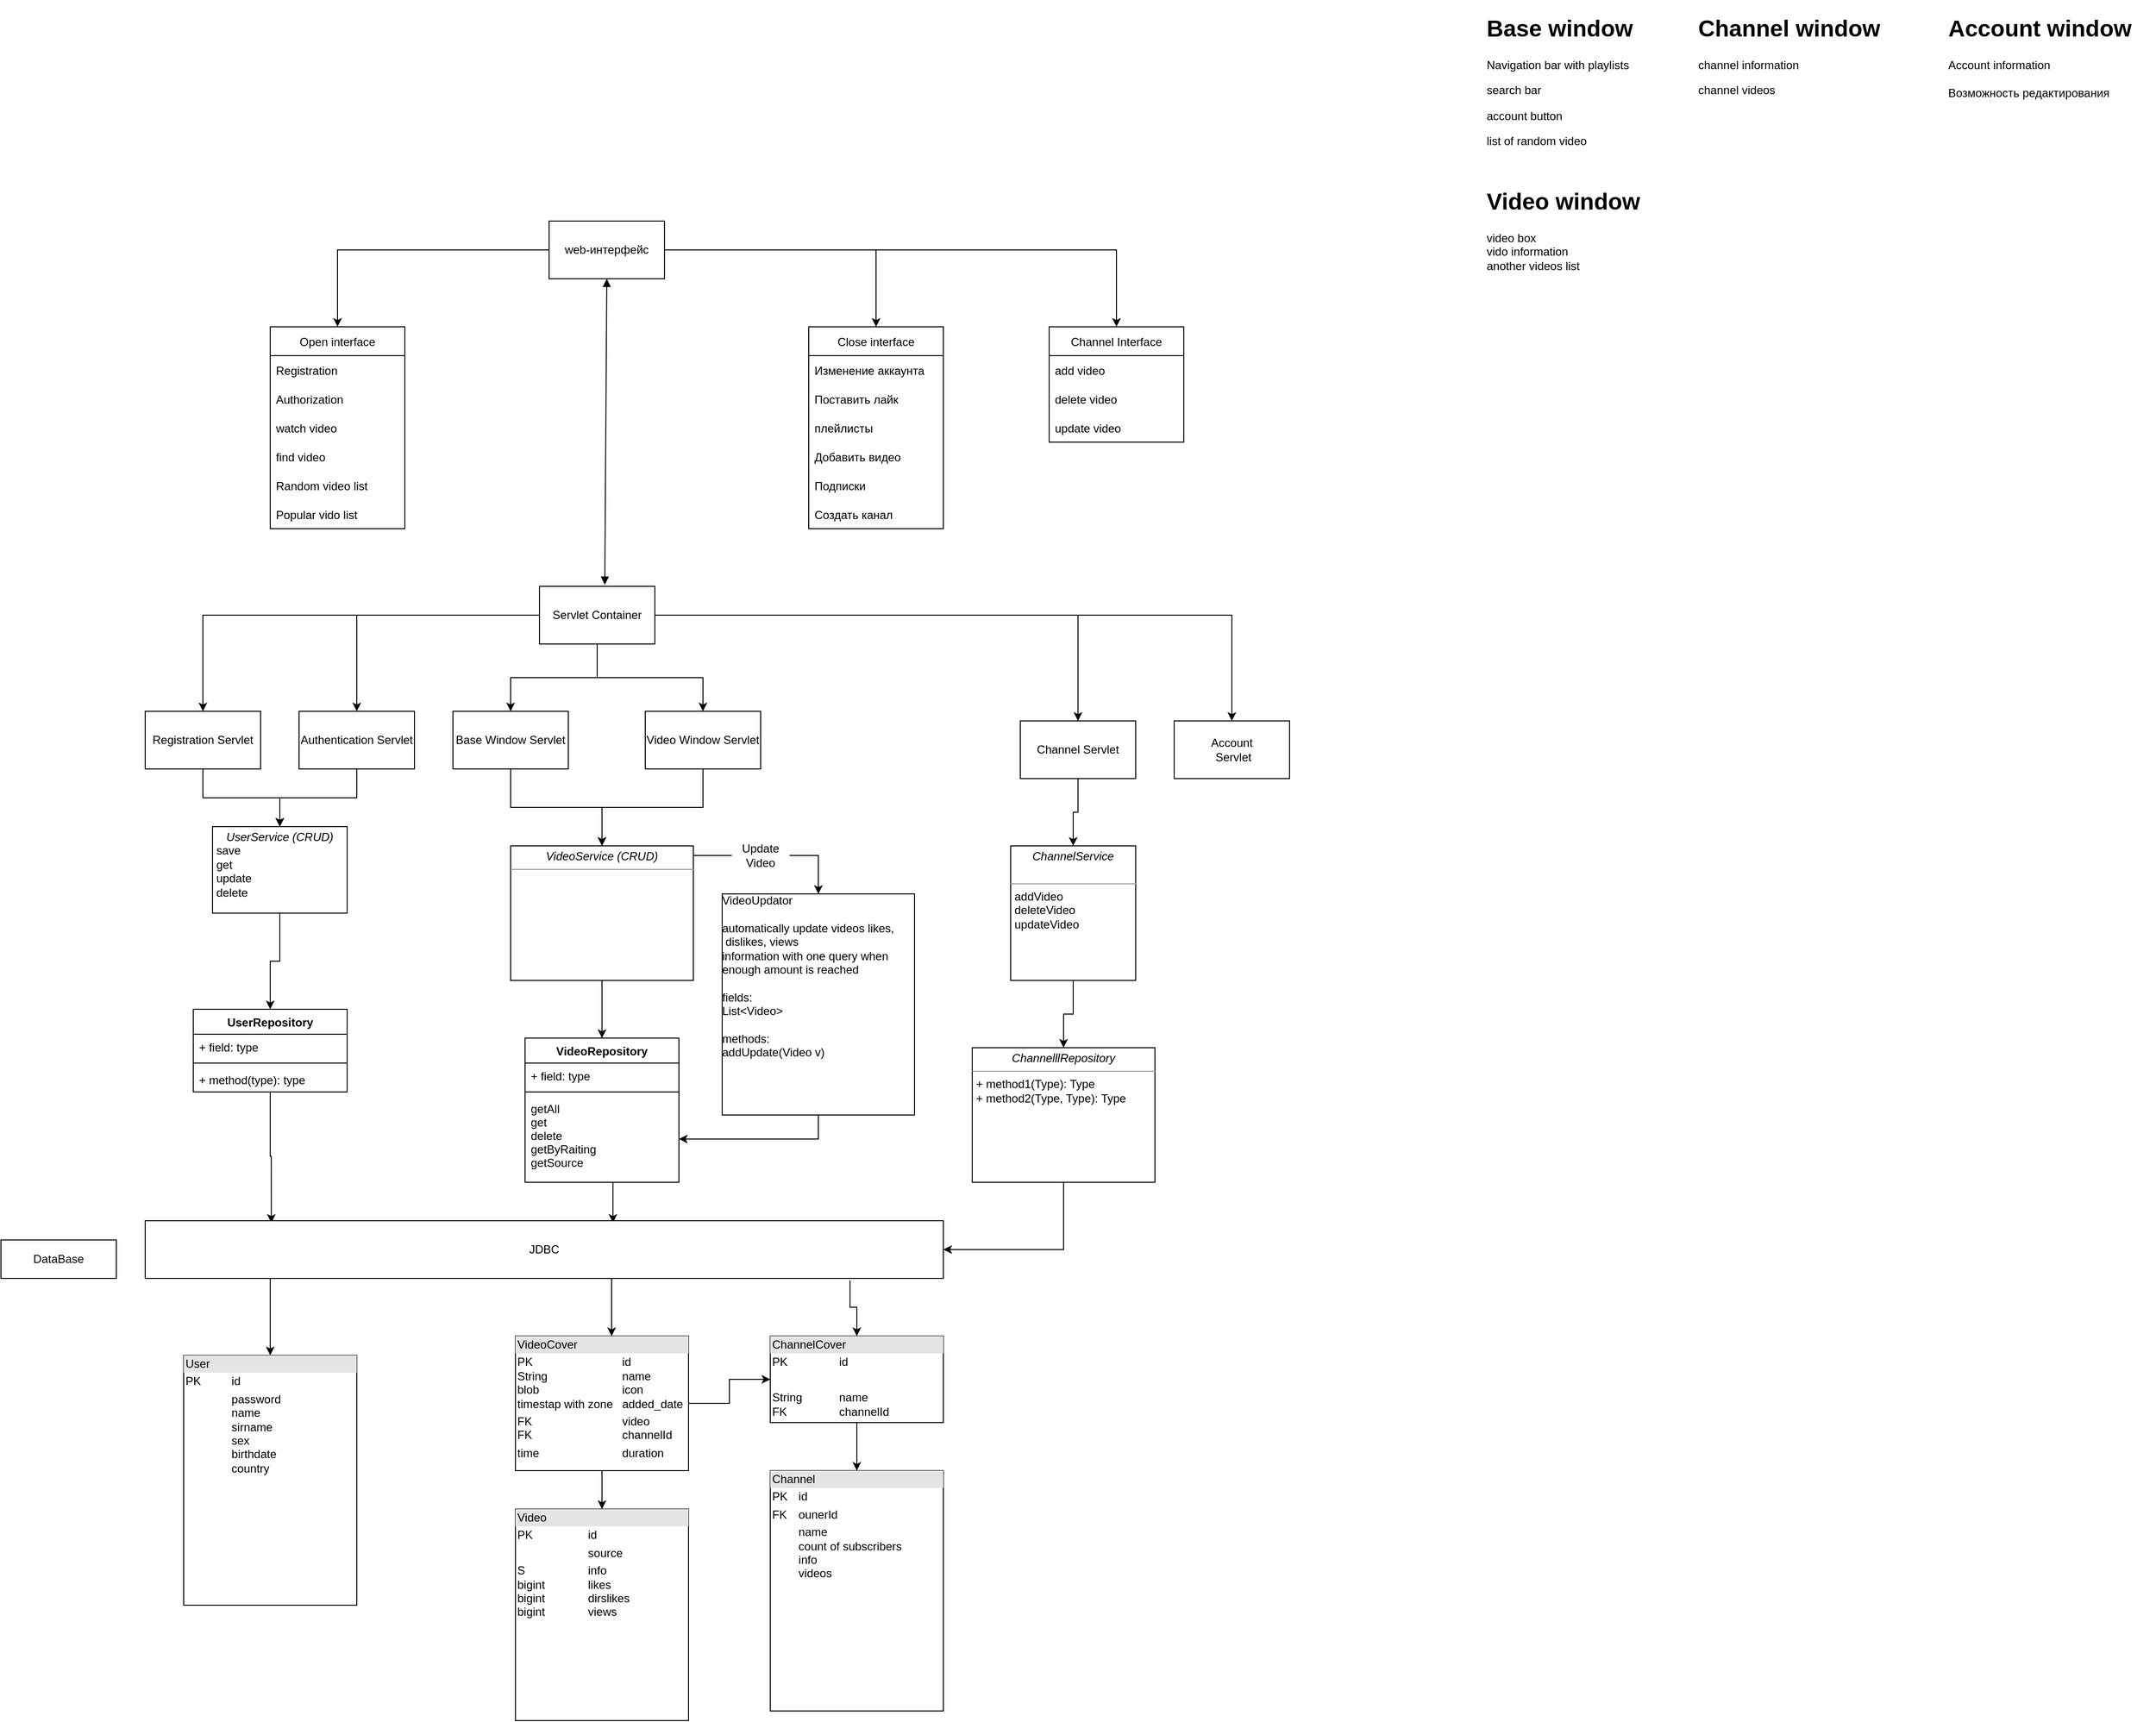 <mxfile version="20.4.2" type="device"><diagram id="WTONZNGMhsn1RcIiaGWh" name="Страница 1"><mxGraphModel dx="1165" dy="523" grid="1" gridSize="10" guides="1" tooltips="1" connect="1" arrows="1" fold="1" page="1" pageScale="1" pageWidth="2339" pageHeight="3300" math="0" shadow="0"><root><mxCell id="0"/><mxCell id="1" parent="0"/><mxCell id="U37pmC9Jn2ppCyWV6kMg-22" style="edgeStyle=orthogonalEdgeStyle;rounded=0;orthogonalLoop=1;jettySize=auto;html=1;" parent="1" source="U37pmC9Jn2ppCyWV6kMg-1" target="U37pmC9Jn2ppCyWV6kMg-2" edge="1"><mxGeometry relative="1" as="geometry"/></mxCell><mxCell id="U37pmC9Jn2ppCyWV6kMg-23" style="edgeStyle=orthogonalEdgeStyle;rounded=0;orthogonalLoop=1;jettySize=auto;html=1;entryX=0.5;entryY=0;entryDx=0;entryDy=0;" parent="1" source="U37pmC9Jn2ppCyWV6kMg-1" target="U37pmC9Jn2ppCyWV6kMg-18" edge="1"><mxGeometry relative="1" as="geometry"/></mxCell><mxCell id="uz91l-68emjFQJ4EGC2Y-32" style="edgeStyle=orthogonalEdgeStyle;rounded=0;orthogonalLoop=1;jettySize=auto;html=1;entryX=0.5;entryY=0;entryDx=0;entryDy=0;" edge="1" parent="1" source="U37pmC9Jn2ppCyWV6kMg-1" target="uz91l-68emjFQJ4EGC2Y-23"><mxGeometry relative="1" as="geometry"/></mxCell><mxCell id="U37pmC9Jn2ppCyWV6kMg-1" value="web-интерфейс" style="rounded=0;whiteSpace=wrap;html=1;" parent="1" vertex="1"><mxGeometry x="600" y="280" width="120" height="60" as="geometry"/></mxCell><mxCell id="U37pmC9Jn2ppCyWV6kMg-2" value="Open interface" style="swimlane;fontStyle=0;childLayout=stackLayout;horizontal=1;startSize=30;horizontalStack=0;resizeParent=1;resizeParentMax=0;resizeLast=0;collapsible=1;marginBottom=0;" parent="1" vertex="1"><mxGeometry x="310" y="390" width="140" height="210" as="geometry"><mxRectangle x="330" y="310" width="110" height="30" as="alternateBounds"/></mxGeometry></mxCell><mxCell id="U37pmC9Jn2ppCyWV6kMg-3" value="Registration" style="text;strokeColor=none;fillColor=none;align=left;verticalAlign=middle;spacingLeft=4;spacingRight=4;overflow=hidden;points=[[0,0.5],[1,0.5]];portConstraint=eastwest;rotatable=0;" parent="U37pmC9Jn2ppCyWV6kMg-2" vertex="1"><mxGeometry y="30" width="140" height="30" as="geometry"/></mxCell><mxCell id="U37pmC9Jn2ppCyWV6kMg-17" value="Authorization" style="text;strokeColor=none;fillColor=none;align=left;verticalAlign=middle;spacingLeft=4;spacingRight=4;overflow=hidden;points=[[0,0.5],[1,0.5]];portConstraint=eastwest;rotatable=0;" parent="U37pmC9Jn2ppCyWV6kMg-2" vertex="1"><mxGeometry y="60" width="140" height="30" as="geometry"/></mxCell><mxCell id="U37pmC9Jn2ppCyWV6kMg-4" value="watch video" style="text;strokeColor=none;fillColor=none;align=left;verticalAlign=middle;spacingLeft=4;spacingRight=4;overflow=hidden;points=[[0,0.5],[1,0.5]];portConstraint=eastwest;rotatable=0;" parent="U37pmC9Jn2ppCyWV6kMg-2" vertex="1"><mxGeometry y="90" width="140" height="30" as="geometry"/></mxCell><mxCell id="U37pmC9Jn2ppCyWV6kMg-5" value="find video" style="text;strokeColor=none;fillColor=none;align=left;verticalAlign=middle;spacingLeft=4;spacingRight=4;overflow=hidden;points=[[0,0.5],[1,0.5]];portConstraint=eastwest;rotatable=0;" parent="U37pmC9Jn2ppCyWV6kMg-2" vertex="1"><mxGeometry y="120" width="140" height="30" as="geometry"/></mxCell><mxCell id="U37pmC9Jn2ppCyWV6kMg-24" value="Random video list" style="text;strokeColor=none;fillColor=none;align=left;verticalAlign=middle;spacingLeft=4;spacingRight=4;overflow=hidden;points=[[0,0.5],[1,0.5]];portConstraint=eastwest;rotatable=0;" parent="U37pmC9Jn2ppCyWV6kMg-2" vertex="1"><mxGeometry y="150" width="140" height="30" as="geometry"/></mxCell><mxCell id="U37pmC9Jn2ppCyWV6kMg-25" value="Popular vido list" style="text;strokeColor=none;fillColor=none;align=left;verticalAlign=middle;spacingLeft=4;spacingRight=4;overflow=hidden;points=[[0,0.5],[1,0.5]];portConstraint=eastwest;rotatable=0;" parent="U37pmC9Jn2ppCyWV6kMg-2" vertex="1"><mxGeometry y="180" width="140" height="30" as="geometry"/></mxCell><mxCell id="U37pmC9Jn2ppCyWV6kMg-18" value="Close interface" style="swimlane;fontStyle=0;childLayout=stackLayout;horizontal=1;startSize=30;horizontalStack=0;resizeParent=1;resizeParentMax=0;resizeLast=0;collapsible=1;marginBottom=0;" parent="1" vertex="1"><mxGeometry x="870" y="390" width="140" height="210" as="geometry"/></mxCell><mxCell id="U37pmC9Jn2ppCyWV6kMg-27" value="Изменение аккаунта" style="text;strokeColor=none;fillColor=none;align=left;verticalAlign=middle;spacingLeft=4;spacingRight=4;overflow=hidden;points=[[0,0.5],[1,0.5]];portConstraint=eastwest;rotatable=0;" parent="U37pmC9Jn2ppCyWV6kMg-18" vertex="1"><mxGeometry y="30" width="140" height="30" as="geometry"/></mxCell><mxCell id="U37pmC9Jn2ppCyWV6kMg-19" value="Поставить лайк" style="text;strokeColor=none;fillColor=none;align=left;verticalAlign=middle;spacingLeft=4;spacingRight=4;overflow=hidden;points=[[0,0.5],[1,0.5]];portConstraint=eastwest;rotatable=0;" parent="U37pmC9Jn2ppCyWV6kMg-18" vertex="1"><mxGeometry y="60" width="140" height="30" as="geometry"/></mxCell><mxCell id="U37pmC9Jn2ppCyWV6kMg-20" value="плейлисты" style="text;strokeColor=none;fillColor=none;align=left;verticalAlign=middle;spacingLeft=4;spacingRight=4;overflow=hidden;points=[[0,0.5],[1,0.5]];portConstraint=eastwest;rotatable=0;" parent="U37pmC9Jn2ppCyWV6kMg-18" vertex="1"><mxGeometry y="90" width="140" height="30" as="geometry"/></mxCell><mxCell id="U37pmC9Jn2ppCyWV6kMg-21" value="Добавить видео" style="text;strokeColor=none;fillColor=none;align=left;verticalAlign=middle;spacingLeft=4;spacingRight=4;overflow=hidden;points=[[0,0.5],[1,0.5]];portConstraint=eastwest;rotatable=0;" parent="U37pmC9Jn2ppCyWV6kMg-18" vertex="1"><mxGeometry y="120" width="140" height="30" as="geometry"/></mxCell><mxCell id="U37pmC9Jn2ppCyWV6kMg-26" value="Подписки" style="text;strokeColor=none;fillColor=none;align=left;verticalAlign=middle;spacingLeft=4;spacingRight=4;overflow=hidden;points=[[0,0.5],[1,0.5]];portConstraint=eastwest;rotatable=0;" parent="U37pmC9Jn2ppCyWV6kMg-18" vertex="1"><mxGeometry y="150" width="140" height="30" as="geometry"/></mxCell><mxCell id="uz91l-68emjFQJ4EGC2Y-22" value="Создать канал" style="text;strokeColor=none;fillColor=none;align=left;verticalAlign=middle;spacingLeft=4;spacingRight=4;overflow=hidden;points=[[0,0.5],[1,0.5]];portConstraint=eastwest;rotatable=0;" vertex="1" parent="U37pmC9Jn2ppCyWV6kMg-18"><mxGeometry y="180" width="140" height="30" as="geometry"/></mxCell><mxCell id="U37pmC9Jn2ppCyWV6kMg-28" value="&lt;h1&gt;Base window&lt;/h1&gt;&lt;p&gt;Navigation bar with playlists&lt;/p&gt;&lt;p&gt;search bar&lt;/p&gt;&lt;p&gt;account button&lt;/p&gt;&lt;p&gt;list of random video&lt;/p&gt;" style="text;html=1;strokeColor=none;fillColor=none;spacing=5;spacingTop=-20;whiteSpace=wrap;overflow=hidden;rounded=0;" parent="1" vertex="1"><mxGeometry x="1570" y="60" width="190" height="170" as="geometry"/></mxCell><mxCell id="U37pmC9Jn2ppCyWV6kMg-31" value="&lt;h1&gt;Channel window&lt;/h1&gt;&lt;p&gt;channel information&lt;/p&gt;&lt;p&gt;channel videos&lt;/p&gt;&lt;p&gt;&lt;br&gt;&lt;/p&gt;" style="text;html=1;strokeColor=none;fillColor=none;spacing=5;spacingTop=-20;whiteSpace=wrap;overflow=hidden;rounded=0;" parent="1" vertex="1"><mxGeometry x="1790" y="60" width="210" height="120" as="geometry"/></mxCell><mxCell id="U37pmC9Jn2ppCyWV6kMg-32" value="&lt;h1&gt;Account window&lt;/h1&gt;&lt;div&gt;Account information&lt;/div&gt;&lt;div&gt;&lt;br&gt;&lt;/div&gt;&lt;div&gt;Возможность редактирования&lt;/div&gt;" style="text;html=1;strokeColor=none;fillColor=none;spacing=5;spacingTop=-20;whiteSpace=wrap;overflow=hidden;rounded=0;" parent="1" vertex="1"><mxGeometry x="2050" y="60" width="220" height="120" as="geometry"/></mxCell><mxCell id="U37pmC9Jn2ppCyWV6kMg-33" value="&lt;h1&gt;Video window&lt;/h1&gt;&lt;div&gt;video box&lt;/div&gt;&lt;div&gt;vido information&lt;/div&gt;&lt;div&gt;another videos list&lt;/div&gt;" style="text;html=1;strokeColor=none;fillColor=none;spacing=5;spacingTop=-20;whiteSpace=wrap;overflow=hidden;rounded=0;" parent="1" vertex="1"><mxGeometry x="1570" y="240" width="190" height="120" as="geometry"/></mxCell><mxCell id="U37pmC9Jn2ppCyWV6kMg-55" style="edgeStyle=orthogonalEdgeStyle;rounded=0;orthogonalLoop=1;jettySize=auto;html=1;" parent="1" source="U37pmC9Jn2ppCyWV6kMg-46" target="U37pmC9Jn2ppCyWV6kMg-47" edge="1"><mxGeometry relative="1" as="geometry"/></mxCell><mxCell id="U37pmC9Jn2ppCyWV6kMg-56" style="edgeStyle=orthogonalEdgeStyle;rounded=0;orthogonalLoop=1;jettySize=auto;html=1;" parent="1" source="U37pmC9Jn2ppCyWV6kMg-46" target="U37pmC9Jn2ppCyWV6kMg-48" edge="1"><mxGeometry relative="1" as="geometry"/></mxCell><mxCell id="U37pmC9Jn2ppCyWV6kMg-57" style="edgeStyle=orthogonalEdgeStyle;rounded=0;orthogonalLoop=1;jettySize=auto;html=1;entryX=0.5;entryY=0;entryDx=0;entryDy=0;" parent="1" source="U37pmC9Jn2ppCyWV6kMg-46" target="U37pmC9Jn2ppCyWV6kMg-49" edge="1"><mxGeometry relative="1" as="geometry"/></mxCell><mxCell id="U37pmC9Jn2ppCyWV6kMg-58" style="edgeStyle=orthogonalEdgeStyle;rounded=0;orthogonalLoop=1;jettySize=auto;html=1;entryX=0.5;entryY=0;entryDx=0;entryDy=0;" parent="1" source="U37pmC9Jn2ppCyWV6kMg-46" target="U37pmC9Jn2ppCyWV6kMg-50" edge="1"><mxGeometry relative="1" as="geometry"/></mxCell><mxCell id="U37pmC9Jn2ppCyWV6kMg-59" style="edgeStyle=orthogonalEdgeStyle;rounded=0;orthogonalLoop=1;jettySize=auto;html=1;" parent="1" source="U37pmC9Jn2ppCyWV6kMg-46" target="U37pmC9Jn2ppCyWV6kMg-53" edge="1"><mxGeometry relative="1" as="geometry"/></mxCell><mxCell id="U37pmC9Jn2ppCyWV6kMg-60" style="edgeStyle=orthogonalEdgeStyle;rounded=0;orthogonalLoop=1;jettySize=auto;html=1;" parent="1" source="U37pmC9Jn2ppCyWV6kMg-46" target="U37pmC9Jn2ppCyWV6kMg-54" edge="1"><mxGeometry relative="1" as="geometry"/></mxCell><mxCell id="U37pmC9Jn2ppCyWV6kMg-46" value="Servlet Container" style="rounded=0;whiteSpace=wrap;html=1;" parent="1" vertex="1"><mxGeometry x="590" y="660" width="120" height="60" as="geometry"/></mxCell><mxCell id="U37pmC9Jn2ppCyWV6kMg-83" style="edgeStyle=orthogonalEdgeStyle;rounded=0;orthogonalLoop=1;jettySize=auto;html=1;entryX=0.5;entryY=0;entryDx=0;entryDy=0;" parent="1" source="U37pmC9Jn2ppCyWV6kMg-47" target="U37pmC9Jn2ppCyWV6kMg-82" edge="1"><mxGeometry relative="1" as="geometry"/></mxCell><mxCell id="U37pmC9Jn2ppCyWV6kMg-47" value="Registration Servlet" style="rounded=0;whiteSpace=wrap;html=1;" parent="1" vertex="1"><mxGeometry x="180" y="790" width="120" height="60" as="geometry"/></mxCell><mxCell id="U37pmC9Jn2ppCyWV6kMg-84" style="edgeStyle=orthogonalEdgeStyle;rounded=0;orthogonalLoop=1;jettySize=auto;html=1;entryX=0.5;entryY=0;entryDx=0;entryDy=0;" parent="1" source="U37pmC9Jn2ppCyWV6kMg-48" target="U37pmC9Jn2ppCyWV6kMg-82" edge="1"><mxGeometry relative="1" as="geometry"/></mxCell><mxCell id="U37pmC9Jn2ppCyWV6kMg-48" value="Authentication&amp;nbsp;Servlet" style="rounded=0;whiteSpace=wrap;html=1;" parent="1" vertex="1"><mxGeometry x="340" y="790" width="120" height="60" as="geometry"/></mxCell><mxCell id="U37pmC9Jn2ppCyWV6kMg-87" style="edgeStyle=orthogonalEdgeStyle;rounded=0;orthogonalLoop=1;jettySize=auto;html=1;entryX=0.5;entryY=0;entryDx=0;entryDy=0;" parent="1" source="U37pmC9Jn2ppCyWV6kMg-49" target="U37pmC9Jn2ppCyWV6kMg-86" edge="1"><mxGeometry relative="1" as="geometry"/></mxCell><mxCell id="U37pmC9Jn2ppCyWV6kMg-49" value="Base Window Servlet" style="rounded=0;whiteSpace=wrap;html=1;" parent="1" vertex="1"><mxGeometry x="500" y="790" width="120" height="60" as="geometry"/></mxCell><mxCell id="U37pmC9Jn2ppCyWV6kMg-88" style="edgeStyle=orthogonalEdgeStyle;rounded=0;orthogonalLoop=1;jettySize=auto;html=1;entryX=0.5;entryY=0;entryDx=0;entryDy=0;" parent="1" source="U37pmC9Jn2ppCyWV6kMg-50" target="U37pmC9Jn2ppCyWV6kMg-86" edge="1"><mxGeometry relative="1" as="geometry"/></mxCell><mxCell id="U37pmC9Jn2ppCyWV6kMg-50" value="Video Window Servlet" style="rounded=0;whiteSpace=wrap;html=1;" parent="1" vertex="1"><mxGeometry x="700" y="790" width="120" height="60" as="geometry"/></mxCell><mxCell id="uz91l-68emjFQJ4EGC2Y-10" style="edgeStyle=orthogonalEdgeStyle;rounded=0;orthogonalLoop=1;jettySize=auto;html=1;entryX=0.5;entryY=0;entryDx=0;entryDy=0;" edge="1" parent="1" source="U37pmC9Jn2ppCyWV6kMg-53" target="uz91l-68emjFQJ4EGC2Y-6"><mxGeometry relative="1" as="geometry"/></mxCell><mxCell id="U37pmC9Jn2ppCyWV6kMg-53" value="Channel&amp;nbsp;Servlet" style="rounded=0;whiteSpace=wrap;html=1;" parent="1" vertex="1"><mxGeometry x="1090" y="800" width="120" height="60" as="geometry"/></mxCell><mxCell id="U37pmC9Jn2ppCyWV6kMg-54" value="Account&lt;br&gt;&amp;nbsp;Servlet" style="rounded=0;whiteSpace=wrap;html=1;" parent="1" vertex="1"><mxGeometry x="1250" y="800" width="120" height="60" as="geometry"/></mxCell><mxCell id="uz91l-68emjFQJ4EGC2Y-4" style="edgeStyle=orthogonalEdgeStyle;rounded=0;orthogonalLoop=1;jettySize=auto;html=1;entryX=0.158;entryY=0.036;entryDx=0;entryDy=0;entryPerimeter=0;" edge="1" parent="1" source="U37pmC9Jn2ppCyWV6kMg-62" target="uz91l-68emjFQJ4EGC2Y-1"><mxGeometry relative="1" as="geometry"/></mxCell><mxCell id="U37pmC9Jn2ppCyWV6kMg-62" value="UserRepository" style="swimlane;fontStyle=1;align=center;verticalAlign=top;childLayout=stackLayout;horizontal=1;startSize=26;horizontalStack=0;resizeParent=1;resizeParentMax=0;resizeLast=0;collapsible=1;marginBottom=0;" parent="1" vertex="1"><mxGeometry x="230" y="1100" width="160" height="86" as="geometry"/></mxCell><mxCell id="U37pmC9Jn2ppCyWV6kMg-63" value="+ field: type" style="text;strokeColor=none;fillColor=none;align=left;verticalAlign=top;spacingLeft=4;spacingRight=4;overflow=hidden;rotatable=0;points=[[0,0.5],[1,0.5]];portConstraint=eastwest;" parent="U37pmC9Jn2ppCyWV6kMg-62" vertex="1"><mxGeometry y="26" width="160" height="26" as="geometry"/></mxCell><mxCell id="U37pmC9Jn2ppCyWV6kMg-64" value="" style="line;strokeWidth=1;fillColor=none;align=left;verticalAlign=middle;spacingTop=-1;spacingLeft=3;spacingRight=3;rotatable=0;labelPosition=right;points=[];portConstraint=eastwest;strokeColor=inherit;" parent="U37pmC9Jn2ppCyWV6kMg-62" vertex="1"><mxGeometry y="52" width="160" height="8" as="geometry"/></mxCell><mxCell id="U37pmC9Jn2ppCyWV6kMg-65" value="+ method(type): type" style="text;strokeColor=none;fillColor=none;align=left;verticalAlign=top;spacingLeft=4;spacingRight=4;overflow=hidden;rotatable=0;points=[[0,0.5],[1,0.5]];portConstraint=eastwest;" parent="U37pmC9Jn2ppCyWV6kMg-62" vertex="1"><mxGeometry y="60" width="160" height="26" as="geometry"/></mxCell><mxCell id="uz91l-68emjFQJ4EGC2Y-2" style="edgeStyle=orthogonalEdgeStyle;rounded=0;orthogonalLoop=1;jettySize=auto;html=1;entryX=0.586;entryY=0.036;entryDx=0;entryDy=0;entryPerimeter=0;" edge="1" parent="1" source="U37pmC9Jn2ppCyWV6kMg-70" target="uz91l-68emjFQJ4EGC2Y-1"><mxGeometry relative="1" as="geometry"><Array as="points"><mxPoint x="666" y="1270"/><mxPoint x="666" y="1270"/></Array></mxGeometry></mxCell><mxCell id="U37pmC9Jn2ppCyWV6kMg-70" value="VideoRepository&#10;" style="swimlane;fontStyle=1;align=center;verticalAlign=top;childLayout=stackLayout;horizontal=1;startSize=26;horizontalStack=0;resizeParent=1;resizeParentMax=0;resizeLast=0;collapsible=1;marginBottom=0;" parent="1" vertex="1"><mxGeometry x="575" y="1130" width="160" height="150" as="geometry"/></mxCell><mxCell id="U37pmC9Jn2ppCyWV6kMg-71" value="+ field: type" style="text;strokeColor=none;fillColor=none;align=left;verticalAlign=top;spacingLeft=4;spacingRight=4;overflow=hidden;rotatable=0;points=[[0,0.5],[1,0.5]];portConstraint=eastwest;" parent="U37pmC9Jn2ppCyWV6kMg-70" vertex="1"><mxGeometry y="26" width="160" height="26" as="geometry"/></mxCell><mxCell id="U37pmC9Jn2ppCyWV6kMg-72" value="" style="line;strokeWidth=1;fillColor=none;align=left;verticalAlign=middle;spacingTop=-1;spacingLeft=3;spacingRight=3;rotatable=0;labelPosition=right;points=[];portConstraint=eastwest;strokeColor=inherit;" parent="U37pmC9Jn2ppCyWV6kMg-70" vertex="1"><mxGeometry y="52" width="160" height="8" as="geometry"/></mxCell><mxCell id="U37pmC9Jn2ppCyWV6kMg-73" value="getAll&#10;get&#10;delete&#10;getByRaiting&#10;getSource&#10;" style="text;strokeColor=none;fillColor=none;align=left;verticalAlign=top;spacingLeft=4;spacingRight=4;overflow=hidden;rotatable=0;points=[[0,0.5],[1,0.5]];portConstraint=eastwest;" parent="U37pmC9Jn2ppCyWV6kMg-70" vertex="1"><mxGeometry y="60" width="160" height="90" as="geometry"/></mxCell><mxCell id="U37pmC9Jn2ppCyWV6kMg-85" style="edgeStyle=orthogonalEdgeStyle;rounded=0;orthogonalLoop=1;jettySize=auto;html=1;entryX=0.5;entryY=0;entryDx=0;entryDy=0;" parent="1" source="U37pmC9Jn2ppCyWV6kMg-82" target="U37pmC9Jn2ppCyWV6kMg-62" edge="1"><mxGeometry relative="1" as="geometry"/></mxCell><mxCell id="U37pmC9Jn2ppCyWV6kMg-82" value="&lt;p style=&quot;margin:0px;margin-top:4px;text-align:center;&quot;&gt;&lt;i&gt;UserService (CRUD)&lt;/i&gt;&lt;/p&gt;&lt;p style=&quot;margin:0px;margin-left:4px;&quot;&gt;save&lt;/p&gt;&lt;p style=&quot;margin:0px;margin-left:4px;&quot;&gt;get&lt;/p&gt;&lt;p style=&quot;margin:0px;margin-left:4px;&quot;&gt;update&lt;/p&gt;&lt;p style=&quot;margin:0px;margin-left:4px;&quot;&gt;delete&lt;/p&gt;" style="verticalAlign=top;align=left;overflow=fill;fontSize=12;fontFamily=Helvetica;html=1;" parent="1" vertex="1"><mxGeometry x="250" y="910" width="140" height="90" as="geometry"/></mxCell><mxCell id="U37pmC9Jn2ppCyWV6kMg-89" style="edgeStyle=orthogonalEdgeStyle;rounded=0;orthogonalLoop=1;jettySize=auto;html=1;entryX=0.5;entryY=0;entryDx=0;entryDy=0;" parent="1" source="U37pmC9Jn2ppCyWV6kMg-86" target="U37pmC9Jn2ppCyWV6kMg-70" edge="1"><mxGeometry relative="1" as="geometry"/></mxCell><mxCell id="uz91l-68emjFQJ4EGC2Y-50" style="edgeStyle=orthogonalEdgeStyle;rounded=0;orthogonalLoop=1;jettySize=auto;html=1;entryX=0.5;entryY=0;entryDx=0;entryDy=0;exitX=1;exitY=0.5;exitDx=0;exitDy=0;startArrow=none;" edge="1" parent="1" source="uz91l-68emjFQJ4EGC2Y-51" target="uz91l-68emjFQJ4EGC2Y-35"><mxGeometry relative="1" as="geometry"><Array as="points"><mxPoint x="880" y="940"/></Array></mxGeometry></mxCell><mxCell id="U37pmC9Jn2ppCyWV6kMg-86" value="&lt;p style=&quot;margin:0px;margin-top:4px;text-align:center;&quot;&gt;&lt;i&gt;VideoService (CRUD)&lt;br&gt;&lt;/i&gt;&lt;/p&gt;&lt;hr size=&quot;1&quot;&gt;&lt;p style=&quot;margin:0px;margin-left:4px;&quot;&gt;&lt;br&gt;&lt;/p&gt;" style="verticalAlign=top;align=left;overflow=fill;fontSize=12;fontFamily=Helvetica;html=1;" parent="1" vertex="1"><mxGeometry x="560" y="930" width="190" height="140" as="geometry"/></mxCell><mxCell id="U37pmC9Jn2ppCyWV6kMg-91" value="DataBase" style="rounded=0;whiteSpace=wrap;html=1;" parent="1" vertex="1"><mxGeometry x="30" y="1340" width="120" height="40" as="geometry"/></mxCell><mxCell id="U37pmC9Jn2ppCyWV6kMg-92" value="&lt;div style=&quot;box-sizing:border-box;width:100%;background:#e4e4e4;padding:2px;&quot;&gt;User&lt;/div&gt;&lt;table style=&quot;width:100%;font-size:1em;&quot; cellpadding=&quot;2&quot; cellspacing=&quot;0&quot;&gt;&lt;tbody&gt;&lt;tr&gt;&lt;td&gt;PK&lt;/td&gt;&lt;td&gt;id&lt;/td&gt;&lt;/tr&gt;&lt;tr&gt;&lt;td&gt;&lt;/td&gt;&lt;td&gt;password&lt;br&gt;name&lt;br&gt;sirname&lt;br&gt;sex&lt;br&gt;birthdate&lt;br&gt;country&lt;/td&gt;&lt;/tr&gt;&lt;/tbody&gt;&lt;/table&gt;" style="verticalAlign=top;align=left;overflow=fill;html=1;" parent="1" vertex="1"><mxGeometry x="220" y="1460" width="180" height="260" as="geometry"/></mxCell><mxCell id="U37pmC9Jn2ppCyWV6kMg-94" value="&lt;div style=&quot;box-sizing:border-box;width:100%;background:#e4e4e4;padding:2px;&quot;&gt;Channel&lt;/div&gt;&lt;table style=&quot;width:100%;font-size:1em;&quot; cellpadding=&quot;2&quot; cellspacing=&quot;0&quot;&gt;&lt;tbody&gt;&lt;tr&gt;&lt;td&gt;PK&lt;/td&gt;&lt;td&gt;id&lt;/td&gt;&lt;/tr&gt;&lt;tr&gt;&lt;td&gt;FK&lt;/td&gt;&lt;td&gt;ounerId&lt;/td&gt;&lt;/tr&gt;&lt;tr&gt;&lt;td&gt;&lt;/td&gt;&lt;td&gt;name&lt;br&gt;count of subscribers&lt;br&gt;info&lt;br&gt;videos&lt;br&gt;&lt;br&gt;&lt;/td&gt;&lt;/tr&gt;&lt;/tbody&gt;&lt;/table&gt;" style="verticalAlign=top;align=left;overflow=fill;html=1;" parent="1" vertex="1"><mxGeometry x="830" y="1580" width="180" height="250" as="geometry"/></mxCell><mxCell id="uz91l-68emjFQJ4EGC2Y-3" style="edgeStyle=orthogonalEdgeStyle;rounded=0;orthogonalLoop=1;jettySize=auto;html=1;entryX=0.5;entryY=0;entryDx=0;entryDy=0;" edge="1" parent="1" source="uz91l-68emjFQJ4EGC2Y-1"><mxGeometry relative="1" as="geometry"><mxPoint x="665" y="1440" as="targetPoint"/><Array as="points"><mxPoint x="665" y="1390"/><mxPoint x="665" y="1390"/></Array></mxGeometry></mxCell><mxCell id="uz91l-68emjFQJ4EGC2Y-5" style="edgeStyle=orthogonalEdgeStyle;rounded=0;orthogonalLoop=1;jettySize=auto;html=1;entryX=0.5;entryY=0;entryDx=0;entryDy=0;" edge="1" parent="1" source="uz91l-68emjFQJ4EGC2Y-1" target="U37pmC9Jn2ppCyWV6kMg-92"><mxGeometry relative="1" as="geometry"><Array as="points"><mxPoint x="310" y="1430"/><mxPoint x="310" y="1430"/></Array></mxGeometry></mxCell><mxCell id="uz91l-68emjFQJ4EGC2Y-21" style="edgeStyle=orthogonalEdgeStyle;rounded=0;orthogonalLoop=1;jettySize=auto;html=1;exitX=0.883;exitY=1.034;exitDx=0;exitDy=0;exitPerimeter=0;" edge="1" parent="1" source="uz91l-68emjFQJ4EGC2Y-1" target="uz91l-68emjFQJ4EGC2Y-16"><mxGeometry relative="1" as="geometry"/></mxCell><mxCell id="uz91l-68emjFQJ4EGC2Y-1" value="JDBC" style="rounded=0;whiteSpace=wrap;html=1;" vertex="1" parent="1"><mxGeometry x="180" y="1320" width="830" height="60" as="geometry"/></mxCell><mxCell id="uz91l-68emjFQJ4EGC2Y-11" style="edgeStyle=orthogonalEdgeStyle;rounded=0;orthogonalLoop=1;jettySize=auto;html=1;entryX=0.5;entryY=0;entryDx=0;entryDy=0;" edge="1" parent="1" source="uz91l-68emjFQJ4EGC2Y-6" target="uz91l-68emjFQJ4EGC2Y-31"><mxGeometry relative="1" as="geometry"/></mxCell><mxCell id="uz91l-68emjFQJ4EGC2Y-6" value="&lt;p style=&quot;margin:0px;margin-top:4px;text-align:center;&quot;&gt;&lt;i&gt;ChannelService&lt;/i&gt;&lt;/p&gt;&lt;p style=&quot;margin:0px;margin-left:4px;&quot;&gt;&lt;br&gt;&lt;/p&gt;&lt;hr size=&quot;1&quot;&gt;&lt;p style=&quot;margin:0px;margin-left:4px;&quot;&gt;addVideo&lt;/p&gt;&lt;p style=&quot;margin:0px;margin-left:4px;&quot;&gt;deleteVideo&lt;/p&gt;&lt;p style=&quot;margin:0px;margin-left:4px;&quot;&gt;updateVideo&lt;/p&gt;" style="verticalAlign=top;align=left;overflow=fill;fontSize=12;fontFamily=Helvetica;html=1;" vertex="1" parent="1"><mxGeometry x="1080" y="930" width="130" height="140" as="geometry"/></mxCell><mxCell id="uz91l-68emjFQJ4EGC2Y-14" value="&lt;div style=&quot;box-sizing:border-box;width:100%;background:#e4e4e4;padding:2px;&quot;&gt;Video&lt;/div&gt;&lt;table style=&quot;width:100%;font-size:1em;&quot; cellpadding=&quot;2&quot; cellspacing=&quot;0&quot;&gt;&lt;tbody&gt;&lt;tr&gt;&lt;td&gt;PK&lt;br&gt;&lt;/td&gt;&lt;td&gt;id&lt;br&gt;&lt;/td&gt;&lt;/tr&gt;&lt;tr&gt;&lt;td&gt;&lt;br&gt;&lt;/td&gt;&lt;td&gt;source&lt;/td&gt;&lt;/tr&gt;&lt;tr&gt;&lt;td&gt;S&lt;br&gt;bigint&lt;br&gt;bigint&lt;br&gt;bigint&lt;br&gt;&lt;br&gt;&lt;/td&gt;&lt;td&gt;info&lt;br&gt;likes&lt;br&gt;dirslikes&lt;br&gt;views&lt;br&gt;&lt;br&gt;&lt;/td&gt;&lt;/tr&gt;&lt;/tbody&gt;&lt;/table&gt;" style="verticalAlign=top;align=left;overflow=fill;html=1;" vertex="1" parent="1"><mxGeometry x="565" y="1620" width="180" height="220" as="geometry"/></mxCell><mxCell id="uz91l-68emjFQJ4EGC2Y-19" style="edgeStyle=orthogonalEdgeStyle;rounded=0;orthogonalLoop=1;jettySize=auto;html=1;entryX=0.5;entryY=0;entryDx=0;entryDy=0;" edge="1" parent="1" source="uz91l-68emjFQJ4EGC2Y-15" target="uz91l-68emjFQJ4EGC2Y-14"><mxGeometry relative="1" as="geometry"/></mxCell><mxCell id="uz91l-68emjFQJ4EGC2Y-20" style="edgeStyle=orthogonalEdgeStyle;rounded=0;orthogonalLoop=1;jettySize=auto;html=1;entryX=0;entryY=0.5;entryDx=0;entryDy=0;" edge="1" parent="1" source="uz91l-68emjFQJ4EGC2Y-15" target="uz91l-68emjFQJ4EGC2Y-16"><mxGeometry relative="1" as="geometry"/></mxCell><mxCell id="uz91l-68emjFQJ4EGC2Y-15" value="&lt;div style=&quot;box-sizing:border-box;width:100%;background:#e4e4e4;padding:2px;&quot;&gt;VideoCover&lt;/div&gt;&lt;table style=&quot;width:100%;font-size:1em;&quot; cellpadding=&quot;2&quot; cellspacing=&quot;0&quot;&gt;&lt;tbody&gt;&lt;tr&gt;&lt;td&gt;PK&lt;br&gt;String&lt;br&gt;blob&lt;br&gt;timestap with zone&lt;/td&gt;&lt;td&gt;id&lt;br&gt;name&lt;br&gt;icon&lt;br&gt;added_date&lt;/td&gt;&lt;/tr&gt;&lt;tr&gt;&lt;td&gt;FK&lt;br&gt;FK&lt;/td&gt;&lt;td&gt;video&lt;br&gt;channelId&lt;/td&gt;&lt;/tr&gt;&lt;tr&gt;&lt;td&gt;time&lt;/td&gt;&lt;td&gt;duration&lt;/td&gt;&lt;/tr&gt;&lt;/tbody&gt;&lt;/table&gt;" style="verticalAlign=top;align=left;overflow=fill;html=1;" vertex="1" parent="1"><mxGeometry x="565" y="1440" width="180" height="140" as="geometry"/></mxCell><mxCell id="uz91l-68emjFQJ4EGC2Y-18" style="edgeStyle=orthogonalEdgeStyle;rounded=0;orthogonalLoop=1;jettySize=auto;html=1;entryX=0.5;entryY=0;entryDx=0;entryDy=0;" edge="1" parent="1" source="uz91l-68emjFQJ4EGC2Y-16" target="U37pmC9Jn2ppCyWV6kMg-94"><mxGeometry relative="1" as="geometry"/></mxCell><mxCell id="uz91l-68emjFQJ4EGC2Y-16" value="&lt;div style=&quot;box-sizing:border-box;width:100%;background:#e4e4e4;padding:2px;&quot;&gt;ChannelCover&lt;/div&gt;&lt;table style=&quot;width:100%;font-size:1em;&quot; cellpadding=&quot;2&quot; cellspacing=&quot;0&quot;&gt;&lt;tbody&gt;&lt;tr&gt;&lt;td&gt;PK&lt;/td&gt;&lt;td&gt;id&lt;/td&gt;&lt;/tr&gt;&lt;tr&gt;&lt;td&gt;&lt;br&gt;&lt;/td&gt;&lt;td&gt;&lt;br&gt;&lt;/td&gt;&lt;/tr&gt;&lt;tr&gt;&lt;td&gt;String&lt;br&gt;FK&lt;/td&gt;&lt;td&gt;name&lt;br&gt;channelId&lt;/td&gt;&lt;/tr&gt;&lt;/tbody&gt;&lt;/table&gt;" style="verticalAlign=top;align=left;overflow=fill;html=1;" vertex="1" parent="1"><mxGeometry x="830" y="1440" width="180" height="90" as="geometry"/></mxCell><mxCell id="uz91l-68emjFQJ4EGC2Y-23" value="Channel Interface" style="swimlane;fontStyle=0;childLayout=stackLayout;horizontal=1;startSize=30;horizontalStack=0;resizeParent=1;resizeParentMax=0;resizeLast=0;collapsible=1;marginBottom=0;" vertex="1" parent="1"><mxGeometry x="1120" y="390" width="140" height="120" as="geometry"/></mxCell><mxCell id="uz91l-68emjFQJ4EGC2Y-24" value="add video" style="text;strokeColor=none;fillColor=none;align=left;verticalAlign=middle;spacingLeft=4;spacingRight=4;overflow=hidden;points=[[0,0.5],[1,0.5]];portConstraint=eastwest;rotatable=0;" vertex="1" parent="uz91l-68emjFQJ4EGC2Y-23"><mxGeometry y="30" width="140" height="30" as="geometry"/></mxCell><mxCell id="uz91l-68emjFQJ4EGC2Y-25" value="delete video" style="text;strokeColor=none;fillColor=none;align=left;verticalAlign=middle;spacingLeft=4;spacingRight=4;overflow=hidden;points=[[0,0.5],[1,0.5]];portConstraint=eastwest;rotatable=0;" vertex="1" parent="uz91l-68emjFQJ4EGC2Y-23"><mxGeometry y="60" width="140" height="30" as="geometry"/></mxCell><mxCell id="uz91l-68emjFQJ4EGC2Y-26" value="update video" style="text;strokeColor=none;fillColor=none;align=left;verticalAlign=middle;spacingLeft=4;spacingRight=4;overflow=hidden;points=[[0,0.5],[1,0.5]];portConstraint=eastwest;rotatable=0;" vertex="1" parent="uz91l-68emjFQJ4EGC2Y-23"><mxGeometry y="90" width="140" height="30" as="geometry"/></mxCell><mxCell id="uz91l-68emjFQJ4EGC2Y-37" style="edgeStyle=orthogonalEdgeStyle;rounded=0;orthogonalLoop=1;jettySize=auto;html=1;" edge="1" parent="1" source="uz91l-68emjFQJ4EGC2Y-31"><mxGeometry relative="1" as="geometry"><mxPoint x="1010" y="1350" as="targetPoint"/><Array as="points"><mxPoint x="1135" y="1350"/></Array></mxGeometry></mxCell><mxCell id="uz91l-68emjFQJ4EGC2Y-31" value="&lt;p style=&quot;margin:0px;margin-top:4px;text-align:center;&quot;&gt;&lt;i&gt;ChannelllRepository&lt;/i&gt;&lt;/p&gt;&lt;hr size=&quot;1&quot;&gt;&lt;p style=&quot;margin:0px;margin-left:4px;&quot;&gt;+ method1(Type): Type&lt;br&gt;+ method2(Type, Type): Type&lt;/p&gt;" style="verticalAlign=top;align=left;overflow=fill;fontSize=12;fontFamily=Helvetica;html=1;" vertex="1" parent="1"><mxGeometry x="1040" y="1140" width="190" height="140" as="geometry"/></mxCell><mxCell id="uz91l-68emjFQJ4EGC2Y-39" style="edgeStyle=orthogonalEdgeStyle;rounded=0;orthogonalLoop=1;jettySize=auto;html=1;entryX=1;entryY=0.5;entryDx=0;entryDy=0;exitX=0.5;exitY=1;exitDx=0;exitDy=0;" edge="1" parent="1" source="uz91l-68emjFQJ4EGC2Y-35" target="U37pmC9Jn2ppCyWV6kMg-73"><mxGeometry relative="1" as="geometry"/></mxCell><mxCell id="uz91l-68emjFQJ4EGC2Y-35" value="VideoUpdator&lt;br&gt;&lt;br&gt;automatically update videos likes,&lt;br&gt;&amp;nbsp;dislikes, views &lt;br&gt;information with one query when &lt;br&gt;enough amount is reached&lt;br&gt;&lt;br&gt;fields:&lt;br&gt;List&amp;lt;Video&amp;gt;&lt;br&gt;&lt;br&gt;methods:&lt;br&gt;addUpdate(Video v)" style="verticalAlign=top;align=left;overflow=fill;fontSize=12;fontFamily=Helvetica;html=1;" vertex="1" parent="1"><mxGeometry x="780" y="980" width="200" height="230" as="geometry"/></mxCell><mxCell id="uz91l-68emjFQJ4EGC2Y-51" value="Update Video" style="text;html=1;strokeColor=none;fillColor=none;align=center;verticalAlign=middle;whiteSpace=wrap;rounded=0;" vertex="1" parent="1"><mxGeometry x="790" y="925" width="60" height="30" as="geometry"/></mxCell><mxCell id="uz91l-68emjFQJ4EGC2Y-52" value="" style="edgeStyle=orthogonalEdgeStyle;rounded=0;orthogonalLoop=1;jettySize=auto;html=1;entryX=0;entryY=0.5;entryDx=0;entryDy=0;endArrow=none;" edge="1" parent="1" target="uz91l-68emjFQJ4EGC2Y-51"><mxGeometry relative="1" as="geometry"><mxPoint x="750" y="940" as="sourcePoint"/><mxPoint x="880" y="980" as="targetPoint"/><Array as="points"><mxPoint x="750" y="940"/></Array></mxGeometry></mxCell><mxCell id="uz91l-68emjFQJ4EGC2Y-55" value="" style="endArrow=block;startArrow=block;endFill=1;startFill=1;html=1;rounded=0;exitX=0.5;exitY=1;exitDx=0;exitDy=0;entryX=0.566;entryY=-0.027;entryDx=0;entryDy=0;entryPerimeter=0;" edge="1" parent="1" source="U37pmC9Jn2ppCyWV6kMg-1" target="U37pmC9Jn2ppCyWV6kMg-46"><mxGeometry width="160" relative="1" as="geometry"><mxPoint x="590" y="520" as="sourcePoint"/><mxPoint x="750" y="520" as="targetPoint"/></mxGeometry></mxCell></root></mxGraphModel></diagram></mxfile>